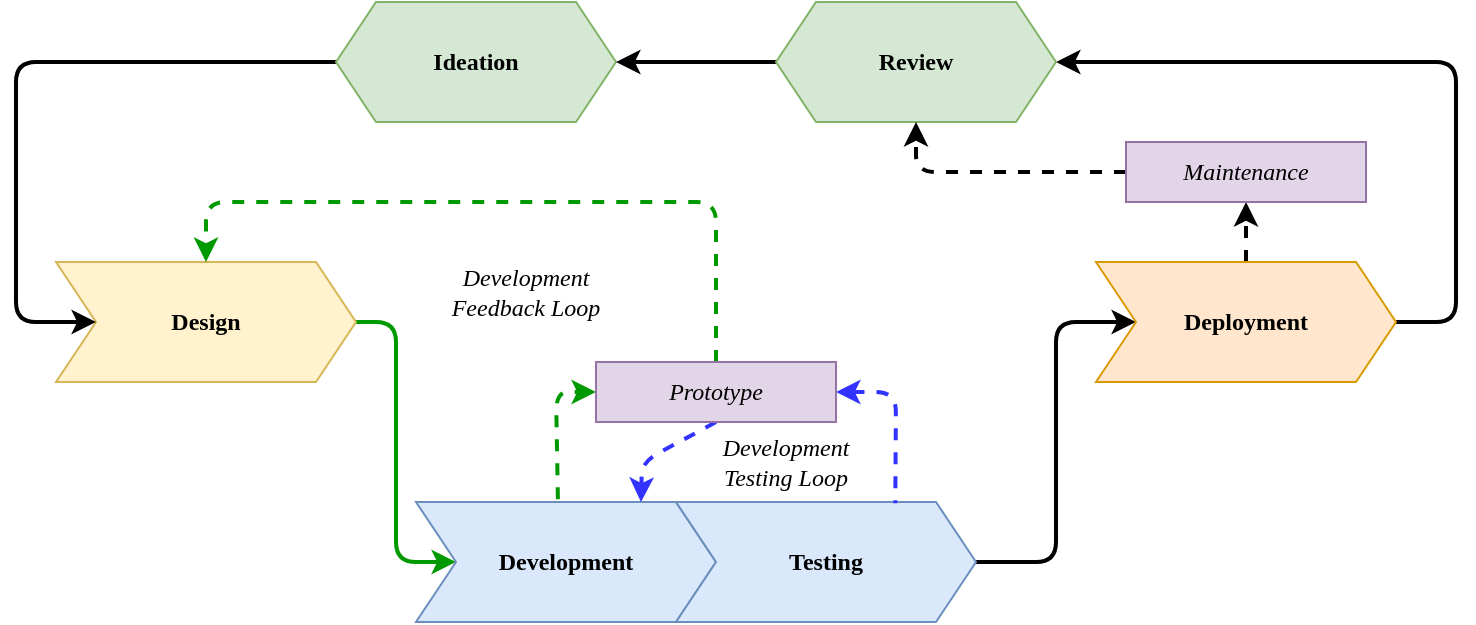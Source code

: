 <mxfile scale="5" border="0">
    <diagram id="_MDxHrWeglGLCnqel5xq" name="Page-1">
        <mxGraphModel dx="896" dy="623" grid="1" gridSize="10" guides="1" tooltips="1" connect="1" arrows="1" fold="1" page="1" pageScale="1" pageWidth="850" pageHeight="1100" math="0" shadow="0">
            <root>
                <mxCell id="0"/>
                <mxCell id="1" parent="0"/>
                <mxCell id="11" style="edgeStyle=none;html=1;exitX=1;exitY=0.5;exitDx=0;exitDy=0;entryX=0;entryY=0.5;entryDx=0;entryDy=0;fontFamily=CMU;fontSource=https%3A%2F%2Ffontlibrary.org%2F%2Fface%2Fcmu-serif;strokeColor=#009900;strokeWidth=2;" parent="1" source="2" target="4" edge="1">
                    <mxGeometry relative="1" as="geometry">
                        <Array as="points">
                            <mxPoint x="250" y="310"/>
                            <mxPoint x="250" y="430"/>
                        </Array>
                    </mxGeometry>
                </mxCell>
                <mxCell id="2" value="Design" style="shape=step;perimeter=stepPerimeter;whiteSpace=wrap;html=1;fixedSize=1;fontFamily=CMU;fontSource=https%3A%2F%2Ffontlibrary.org%2F%2Fface%2Fcmu-serif;fontStyle=1;fillColor=#fff2cc;strokeColor=#d6b656;" parent="1" vertex="1">
                    <mxGeometry x="80" y="280" width="150" height="60" as="geometry"/>
                </mxCell>
                <mxCell id="17" style="edgeStyle=none;html=1;exitX=0.473;exitY=-0.023;exitDx=0;exitDy=0;entryX=0;entryY=0.5;entryDx=0;entryDy=0;fontFamily=CMU;fontSource=https%3A%2F%2Ffontlibrary.org%2F%2Fface%2Fcmu-serif;endArrow=classic;endFill=1;exitPerimeter=0;startArrow=none;startFill=0;strokeColor=#009900;strokeWidth=2;dashed=1;" parent="1" source="4" target="16" edge="1">
                    <mxGeometry relative="1" as="geometry">
                        <Array as="points">
                            <mxPoint x="330" y="345"/>
                        </Array>
                    </mxGeometry>
                </mxCell>
                <mxCell id="4" value="Development" style="shape=step;perimeter=stepPerimeter;whiteSpace=wrap;html=1;fixedSize=1;fontFamily=CMU;fontSource=https%3A%2F%2Ffontlibrary.org%2F%2Fface%2Fcmu-serif;fontStyle=1;fillColor=#dae8fc;strokeColor=#6c8ebf;" parent="1" vertex="1">
                    <mxGeometry x="260" y="400" width="150" height="60" as="geometry"/>
                </mxCell>
                <mxCell id="12" style="edgeStyle=none;html=1;exitX=1;exitY=0.5;exitDx=0;exitDy=0;entryX=0;entryY=0.5;entryDx=0;entryDy=0;fontFamily=CMU;fontSource=https%3A%2F%2Ffontlibrary.org%2F%2Fface%2Fcmu-serif;strokeWidth=2;" parent="1" source="5" target="8" edge="1">
                    <mxGeometry relative="1" as="geometry">
                        <Array as="points">
                            <mxPoint x="580" y="430"/>
                            <mxPoint x="580" y="310"/>
                        </Array>
                    </mxGeometry>
                </mxCell>
                <mxCell id="5" value="Testing" style="shape=step;perimeter=stepPerimeter;whiteSpace=wrap;html=1;fixedSize=1;fontFamily=CMU;fontSource=https%3A%2F%2Ffontlibrary.org%2F%2Fface%2Fcmu-serif;fontStyle=1;fillColor=#dae8fc;strokeColor=#6c8ebf;" parent="1" vertex="1">
                    <mxGeometry x="390" y="400" width="150" height="60" as="geometry"/>
                </mxCell>
                <mxCell id="13" style="edgeStyle=none;html=1;exitX=1;exitY=0.5;exitDx=0;exitDy=0;entryX=1;entryY=0.5;entryDx=0;entryDy=0;fontFamily=CMU;fontSource=https%3A%2F%2Ffontlibrary.org%2F%2Fface%2Fcmu-serif;strokeWidth=2;" parent="1" source="8" target="10" edge="1">
                    <mxGeometry relative="1" as="geometry">
                        <Array as="points">
                            <mxPoint x="780" y="310"/>
                            <mxPoint x="780" y="180"/>
                        </Array>
                    </mxGeometry>
                </mxCell>
                <mxCell id="28" style="edgeStyle=none;html=1;exitX=0.5;exitY=0;exitDx=0;exitDy=0;entryX=0.5;entryY=1;entryDx=0;entryDy=0;dashed=1;strokeWidth=2;" edge="1" parent="1" source="8" target="24">
                    <mxGeometry relative="1" as="geometry"/>
                </mxCell>
                <mxCell id="8" value="Deployment" style="shape=step;perimeter=stepPerimeter;whiteSpace=wrap;html=1;fixedSize=1;fontFamily=CMU;fontSource=https%3A%2F%2Ffontlibrary.org%2F%2Fface%2Fcmu-serif;fontStyle=1;fillColor=#ffe6cc;strokeColor=#d79b00;" parent="1" vertex="1">
                    <mxGeometry x="600" y="280" width="150" height="60" as="geometry"/>
                </mxCell>
                <mxCell id="15" style="edgeStyle=none;html=1;entryX=0;entryY=0.5;entryDx=0;entryDy=0;fontFamily=CMU;fontSource=https%3A%2F%2Ffontlibrary.org%2F%2Fface%2Fcmu-serif;strokeWidth=2;" parent="1" source="9" target="2" edge="1">
                    <mxGeometry relative="1" as="geometry">
                        <Array as="points">
                            <mxPoint x="60" y="180"/>
                            <mxPoint x="60" y="310"/>
                        </Array>
                    </mxGeometry>
                </mxCell>
                <mxCell id="9" value="&lt;font&gt;Ideation&lt;/font&gt;" style="shape=hexagon;perimeter=hexagonPerimeter2;whiteSpace=wrap;html=1;fixedSize=1;fontFamily=CMU;fontSource=https%3A%2F%2Ffontlibrary.org%2F%2Fface%2Fcmu-serif;fontStyle=1;fillColor=#d5e8d4;strokeColor=#82b366;fontColor=#000000;" parent="1" vertex="1">
                    <mxGeometry x="220" y="150" width="140" height="60" as="geometry"/>
                </mxCell>
                <mxCell id="14" style="edgeStyle=none;html=1;exitX=0;exitY=0.5;exitDx=0;exitDy=0;fontFamily=CMU;fontSource=https%3A%2F%2Ffontlibrary.org%2F%2Fface%2Fcmu-serif;strokeWidth=2;" parent="1" source="10" target="9" edge="1">
                    <mxGeometry relative="1" as="geometry"/>
                </mxCell>
                <mxCell id="10" value="Review" style="shape=hexagon;perimeter=hexagonPerimeter2;whiteSpace=wrap;html=1;fixedSize=1;fontFamily=CMU;fontSource=https%3A%2F%2Ffontlibrary.org%2F%2Fface%2Fcmu-serif;fontStyle=1;fillColor=#d5e8d4;strokeColor=#82b366;" parent="1" vertex="1">
                    <mxGeometry x="440" y="150" width="140" height="60" as="geometry"/>
                </mxCell>
                <mxCell id="18" style="edgeStyle=none;html=1;exitX=0.5;exitY=0;exitDx=0;exitDy=0;entryX=0.5;entryY=0;entryDx=0;entryDy=0;fontFamily=CMU;fontSource=https%3A%2F%2Ffontlibrary.org%2F%2Fface%2Fcmu-serif;endArrow=classic;endFill=1;strokeColor=#009900;strokeWidth=2;dashed=1;" parent="1" source="16" target="2" edge="1">
                    <mxGeometry relative="1" as="geometry">
                        <Array as="points">
                            <mxPoint x="410" y="250"/>
                            <mxPoint x="155" y="250"/>
                        </Array>
                    </mxGeometry>
                </mxCell>
                <mxCell id="19" style="edgeStyle=none;html=1;exitX=1;exitY=0.5;exitDx=0;exitDy=0;entryX=0.731;entryY=0.01;entryDx=0;entryDy=0;fontFamily=CMU;fontSource=https%3A%2F%2Ffontlibrary.org%2F%2Fface%2Fcmu-serif;endArrow=none;endFill=0;entryPerimeter=0;startArrow=classic;startFill=1;strokeColor=#3333FF;strokeWidth=2;dashed=1;" parent="1" source="16" target="5" edge="1">
                    <mxGeometry relative="1" as="geometry">
                        <Array as="points">
                            <mxPoint x="500" y="345"/>
                        </Array>
                    </mxGeometry>
                </mxCell>
                <mxCell id="22" style="edgeStyle=none;html=1;exitX=0.5;exitY=1;exitDx=0;exitDy=0;entryX=0.75;entryY=0;entryDx=0;entryDy=0;strokeColor=#3333FF;strokeWidth=2;fontFamily=CMU;fontSource=https%3A%2F%2Ffontlibrary.org%2F%2Fface%2Fcmu-serif;startArrow=none;startFill=0;endArrow=classic;endFill=1;dashed=1;" parent="1" source="16" target="4" edge="1">
                    <mxGeometry relative="1" as="geometry">
                        <Array as="points">
                            <mxPoint x="373" y="380"/>
                        </Array>
                    </mxGeometry>
                </mxCell>
                <mxCell id="16" value="Prototype" style="rounded=0;whiteSpace=wrap;html=1;fontFamily=CMU;fontSource=https%3A%2F%2Ffontlibrary.org%2F%2Fface%2Fcmu-serif;fontStyle=2;fillColor=#e1d5e7;strokeColor=#9673a6;" parent="1" vertex="1">
                    <mxGeometry x="350" y="330" width="120" height="30" as="geometry"/>
                </mxCell>
                <mxCell id="20" value="Development Feedback Loop" style="text;html=1;strokeColor=none;fillColor=none;align=center;verticalAlign=middle;whiteSpace=wrap;rounded=0;fontFamily=CMU;fontSource=https%3A%2F%2Ffontlibrary.org%2F%2Fface%2Fcmu-serif;fontStyle=2" parent="1" vertex="1">
                    <mxGeometry x="270" y="280" width="90" height="30" as="geometry"/>
                </mxCell>
                <mxCell id="23" value="Development Testing Loop" style="text;html=1;strokeColor=none;fillColor=none;align=center;verticalAlign=middle;whiteSpace=wrap;rounded=0;fontFamily=CMU;fontSource=https%3A%2F%2Ffontlibrary.org%2F%2Fface%2Fcmu-serif;fontStyle=2" parent="1" vertex="1">
                    <mxGeometry x="400" y="365" width="90" height="30" as="geometry"/>
                </mxCell>
                <mxCell id="27" style="edgeStyle=none;html=1;exitX=0;exitY=0.5;exitDx=0;exitDy=0;entryX=0.5;entryY=1;entryDx=0;entryDy=0;dashed=1;strokeWidth=2;" edge="1" parent="1" source="24" target="10">
                    <mxGeometry relative="1" as="geometry">
                        <Array as="points">
                            <mxPoint x="510" y="235"/>
                        </Array>
                    </mxGeometry>
                </mxCell>
                <mxCell id="24" value="Maintenance" style="rounded=0;whiteSpace=wrap;html=1;fontFamily=CMU;fontSource=https%3A%2F%2Ffontlibrary.org%2F%2Fface%2Fcmu-serif;fontStyle=2;fillColor=#e1d5e7;strokeColor=#9673a6;" vertex="1" parent="1">
                    <mxGeometry x="615" y="220" width="120" height="30" as="geometry"/>
                </mxCell>
            </root>
        </mxGraphModel>
    </diagram>
</mxfile>